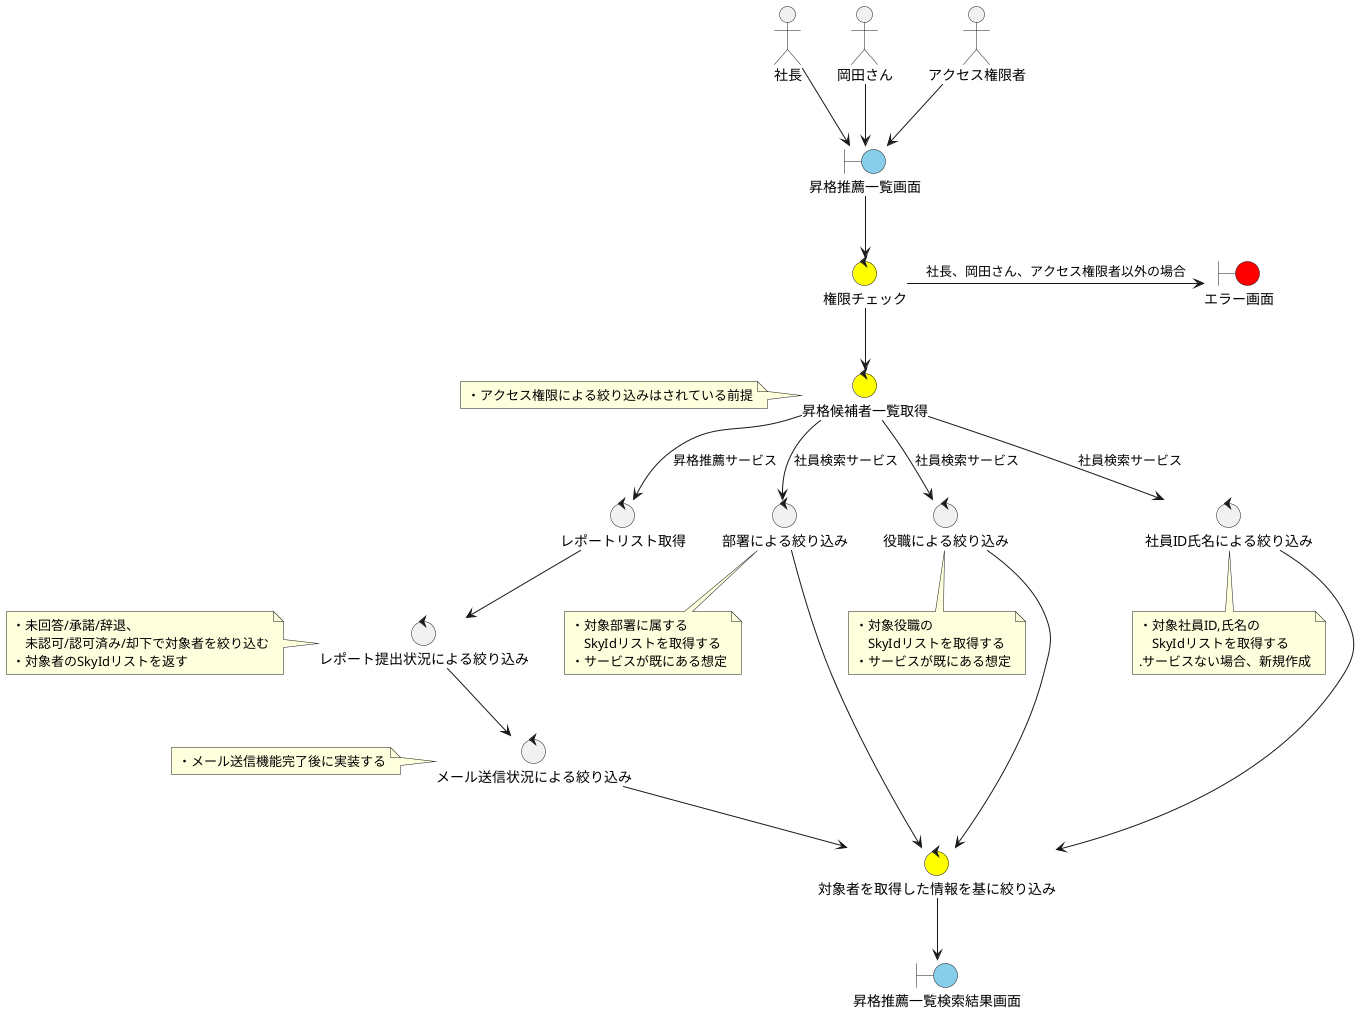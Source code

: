 @startuml

top to bottom direction

'アクター
actor 社長
actor 岡田さん
actor アクセス権限者

'バウンダリ
boundary 昇格推薦一覧画面 #skyblue
boundary 昇格推薦一覧検索結果画面 #skyblue
boundary エラー画面 #red

'コントロール
control 権限チェック #Yellow
control 昇格候補者一覧取得 #Yellow
note left of 昇格候補者一覧取得
・アクセス権限による絞り込みはされている前提
end note 
control レポートリスト取得
control レポート提出状況による絞り込み
note left of レポート提出状況による絞り込み
・未回答/承諾/辞退、
　未認可/認可済み/却下で対象者を絞り込む
・対象者のSkyIdリストを返す
end note 
control メール送信状況による絞り込み
note left of メール送信状況による絞り込み
・メール送信機能完了後に実装する
end note 
control 部署による絞り込み
note bottom of 部署による絞り込み
・対象部署に属する
　SkyIdリストを取得する
・サービスが既にある想定
end note 
control 役職による絞り込み
note bottom of 役職による絞り込み
・対象役職の
　SkyIdリストを取得する
・サービスが既にある想定
end note 
control 社員ID氏名による絞り込み
note bottom of 社員ID氏名による絞り込み
・対象社員ID,氏名の
　SkyIdリストを取得する
.サービスない場合、新規作成
end note 
control 対象者を取得した情報を基に絞り込み #Yellow


'処理概要
社長 --> 昇格推薦一覧画面
岡田さん --> 昇格推薦一覧画面
アクセス権限者 --> 昇格推薦一覧画面
昇格推薦一覧画面 --> 権限チェック
権限チェック --> 昇格候補者一覧取得
権限チェック -> エラー画面 : 社長、岡田さん、アクセス権限者以外の場合
昇格候補者一覧取得 --> レポートリスト取得 : 昇格推薦サービス
昇格候補者一覧取得 --> 部署による絞り込み : 社員検索サービス
昇格候補者一覧取得 --> 役職による絞り込み : 社員検索サービス
昇格候補者一覧取得 --> 社員ID氏名による絞り込み : 社員検索サービス
レポートリスト取得 --> レポート提出状況による絞り込み
レポート提出状況による絞り込み --> メール送信状況による絞り込み
メール送信状況による絞り込み --> 対象者を取得した情報を基に絞り込み
部署による絞り込み --> 対象者を取得した情報を基に絞り込み
役職による絞り込み --> 対象者を取得した情報を基に絞り込み
社員ID氏名による絞り込み ----> 対象者を取得した情報を基に絞り込み
対象者を取得した情報を基に絞り込み --> 昇格推薦一覧検索結果画面

@enduml